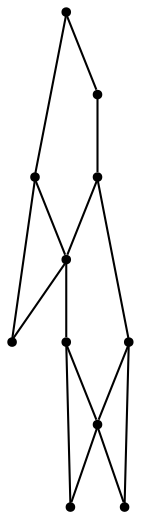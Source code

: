 graph {
  node [shape=point,comment="{\"directed\":false,\"doi\":\"10.1007/978-3-319-73915-1_34\",\"figure\":\"3 (2)\"}"]

  v0 [pos="1412.554223538536,1249.9270853361513"]
  v1 [pos="1386.0729223708706,1249.9270853361515"]
  v2 [pos="1386.0729223708706,1091.0537523699284"]
  v3 [pos="1200.7194251537583,1144.011572417095"]
  v4 [pos="1200.719425153758,1249.9270853361515"]
  v5 [pos="1174.2422890274522,1249.9270853361515"]
  v6 [pos="1174.2422890274522,1091.0537523699284"]
  v7 [pos="988.8888236045484,1117.5326623935116"]
  v8 [pos="988.8888236045486,1249.9270853361515"]
  v9 [pos="962.4116397869291,1249.9270853361515"]
  v10 [pos="962.4116397869291,1091.0537523699286"]

  v9 -- v8 [id="-4",pos="962.4116397869291,1249.9270853361515 988.8888236045486,1249.9270853361515 988.8888236045486,1249.9270853361515 988.8888236045486,1249.9270853361515"]
  v8 -- v5 [id="-5",pos="988.8888236045486,1249.9270853361515 1174.2422890274522,1249.9270853361515 1174.2422890274522,1249.9270853361515 1174.2422890274522,1249.9270853361515"]
  v5 -- v4 [id="-6",pos="1174.2422890274522,1249.9270853361515 1200.719425153758,1249.9270853361515 1200.719425153758,1249.9270853361515 1200.719425153758,1249.9270853361515"]
  v4 -- v1 [id="-7",pos="1200.719425153758,1249.9270853361515 1386.0729223708706,1249.9270853361515 1386.0729223708706,1249.9270853361515 1386.0729223708706,1249.9270853361515"]
  v1 -- v0 [id="-8",pos="1386.0729223708706,1249.9270853361515 1412.554223538536,1249.9270853361513 1412.554223538536,1249.9270853361513 1412.554223538536,1249.9270853361513"]
  v2 -- v1 [id="-11",pos="1386.0729223708706,1091.0537523699284 1386.0729223708706,1249.9270853361515 1386.0729223708706,1249.9270853361515 1386.0729223708706,1249.9270853361515"]
  v10 -- v6 [id="-17",pos="962.4116397869291,1091.0537523699286 1174.2422890274522,1091.0537523699284 1174.2422890274522,1091.0537523699284 1174.2422890274522,1091.0537523699284"]
  v6 -- v2 [id="-18",pos="1174.2422890274522,1091.0537523699284 1386.0729223708706,1091.0537523699284 1386.0729223708706,1091.0537523699284 1386.0729223708706,1091.0537523699284"]
  v2 -- v0 [id="-22",pos="1386.0729223708706,1091.0537523699284 1412.554223538536,1249.9270853361513 1412.554223538536,1249.9270853361513 1412.554223538536,1249.9270853361513"]
  v1 -- v3 [id="-24",pos="1386.0729223708706,1249.9270853361515 1359.5957862445646,1170.4862856565453 1359.5957862445646,1170.4862856565453 1359.5957862445646,1170.4862856565453 1200.7194251537583,1144.011572417095 1200.7194251537583,1144.011572417095 1200.7194251537583,1144.011572417095"]
  v4 -- v3 [id="-25",pos="1200.719425153758,1249.9270853361515 1200.7194251537583,1144.011572417095 1200.7194251537583,1144.011572417095 1200.7194251537583,1144.011572417095"]
  v6 -- v5 [id="-30",pos="1174.2422890274522,1091.0537523699284 1174.2422890274522,1249.9270853361515 1174.2422890274522,1249.9270853361515 1174.2422890274522,1249.9270853361515"]
  v9 -- v10 [id="-36",pos="962.4116397869291,1249.9270853361515 962.4116397869291,1091.0537523699286 962.4116397869291,1091.0537523699286 962.4116397869291,1091.0537523699286"]
  v5 -- v7 [id="-43",pos="1174.2422890274522,1249.9270853361515 1147.7662339042467,1144.011572417095 1147.7662339042467,1144.011572417095 1147.7662339042467,1144.011572417095 988.8888236045484,1117.5326623935116 988.8888236045484,1117.5326623935116 988.8888236045484,1117.5326623935116"]
  v8 -- v7 [id="-44",pos="988.8888236045486,1249.9270853361515 988.8888236045484,1117.5326623935116 988.8888236045484,1117.5326623935116 988.8888236045484,1117.5326623935116"]
}